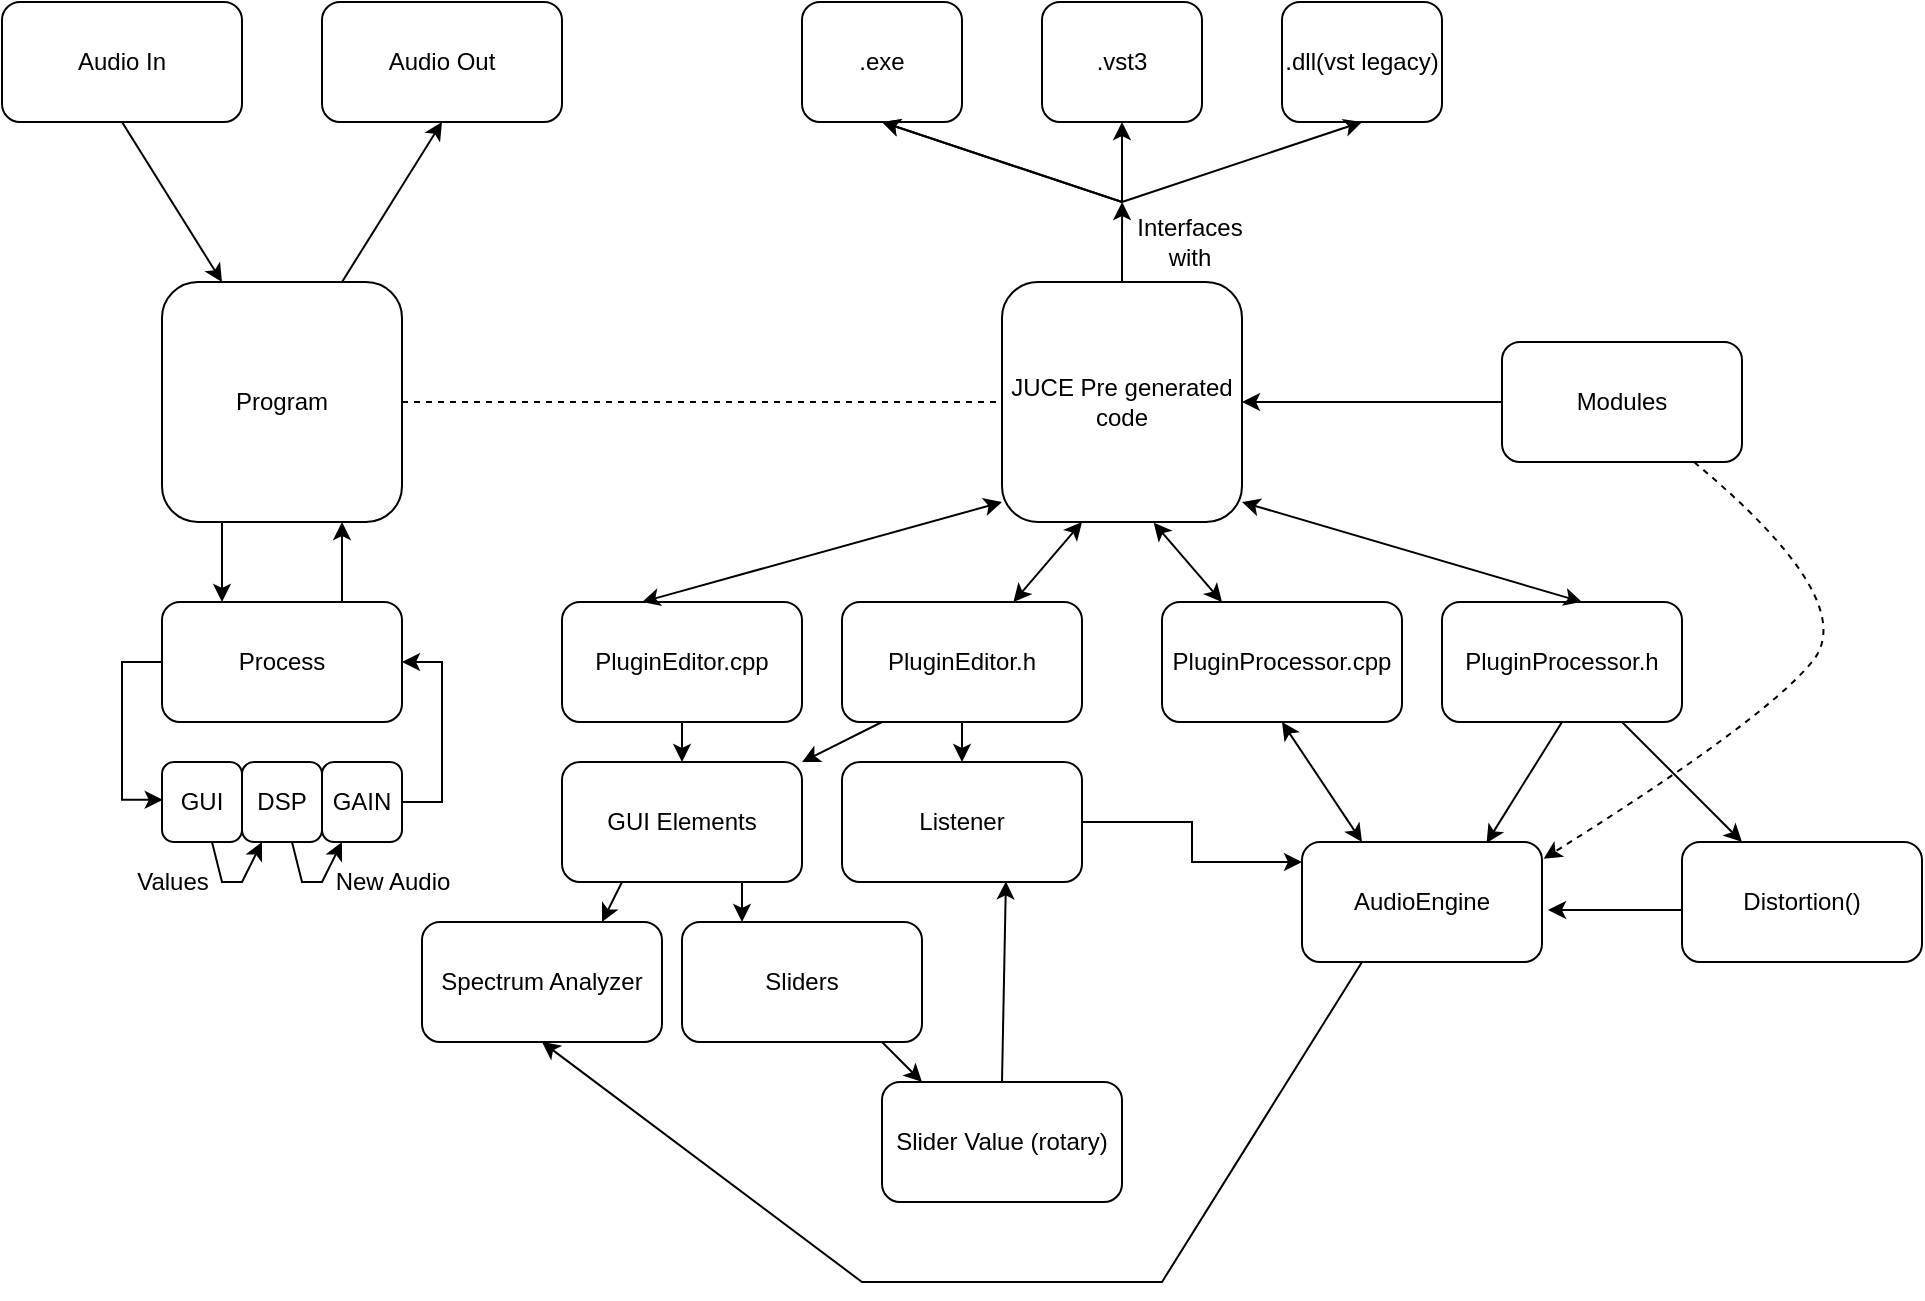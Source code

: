 <mxfile version="13.0.8" type="device"><diagram id="W4pxolpDENZYJJqFcHIR" name="Page-1"><mxGraphModel dx="3253" dy="1273" grid="1" gridSize="10" guides="1" tooltips="1" connect="1" arrows="1" fold="1" page="1" pageScale="1" pageWidth="827" pageHeight="1169" math="0" shadow="0"><root><mxCell id="0"/><mxCell id="1" parent="0"/><mxCell id="9UcnJIe-DT6MpemmIqUm-5" style="edgeStyle=orthogonalEdgeStyle;rounded=0;orthogonalLoop=1;jettySize=auto;html=1;exitX=0.5;exitY=0;exitDx=0;exitDy=0;" edge="1" parent="1" source="9UcnJIe-DT6MpemmIqUm-1"><mxGeometry relative="1" as="geometry"><mxPoint x="400.069" y="280" as="targetPoint"/></mxGeometry></mxCell><mxCell id="9UcnJIe-DT6MpemmIqUm-1" value="JUCE Pre generated code" style="rounded=1;whiteSpace=wrap;html=1;" vertex="1" parent="1"><mxGeometry x="340" y="320" width="120" height="120" as="geometry"/></mxCell><mxCell id="9UcnJIe-DT6MpemmIqUm-2" value=".exe" style="rounded=1;whiteSpace=wrap;html=1;" vertex="1" parent="1"><mxGeometry x="240" y="180" width="80" height="60" as="geometry"/></mxCell><mxCell id="9UcnJIe-DT6MpemmIqUm-3" value=".vst3" style="rounded=1;whiteSpace=wrap;html=1;" vertex="1" parent="1"><mxGeometry x="360" y="180" width="80" height="60" as="geometry"/></mxCell><mxCell id="9UcnJIe-DT6MpemmIqUm-4" value=".dll(vst legacy)" style="rounded=1;whiteSpace=wrap;html=1;" vertex="1" parent="1"><mxGeometry x="480" y="180" width="80" height="60" as="geometry"/></mxCell><mxCell id="9UcnJIe-DT6MpemmIqUm-6" value="" style="endArrow=classic;html=1;entryX=0.5;entryY=1;entryDx=0;entryDy=0;" edge="1" parent="1" target="9UcnJIe-DT6MpemmIqUm-2"><mxGeometry width="50" height="50" relative="1" as="geometry"><mxPoint x="400" y="280" as="sourcePoint"/><mxPoint x="420" y="230" as="targetPoint"/></mxGeometry></mxCell><mxCell id="9UcnJIe-DT6MpemmIqUm-7" value="" style="endArrow=classic;html=1;entryX=0.5;entryY=1;entryDx=0;entryDy=0;" edge="1" parent="1"><mxGeometry width="50" height="50" relative="1" as="geometry"><mxPoint x="400" y="280" as="sourcePoint"/><mxPoint x="280" y="240" as="targetPoint"/></mxGeometry></mxCell><mxCell id="9UcnJIe-DT6MpemmIqUm-8" value="" style="endArrow=classic;html=1;entryX=0.5;entryY=1;entryDx=0;entryDy=0;" edge="1" parent="1"><mxGeometry width="50" height="50" relative="1" as="geometry"><mxPoint x="400" y="280" as="sourcePoint"/><mxPoint x="400" y="240" as="targetPoint"/></mxGeometry></mxCell><mxCell id="9UcnJIe-DT6MpemmIqUm-9" value="" style="endArrow=classic;html=1;entryX=0.5;entryY=1;entryDx=0;entryDy=0;" edge="1" parent="1" target="9UcnJIe-DT6MpemmIqUm-4"><mxGeometry width="50" height="50" relative="1" as="geometry"><mxPoint x="400" y="280" as="sourcePoint"/><mxPoint x="410" y="240" as="targetPoint"/></mxGeometry></mxCell><mxCell id="9UcnJIe-DT6MpemmIqUm-10" value="Interfaces with" style="text;html=1;strokeColor=none;fillColor=none;align=center;verticalAlign=middle;whiteSpace=wrap;rounded=0;" vertex="1" parent="1"><mxGeometry x="414" y="290" width="40" height="20" as="geometry"/></mxCell><mxCell id="9UcnJIe-DT6MpemmIqUm-34" style="edgeStyle=orthogonalEdgeStyle;rounded=0;orthogonalLoop=1;jettySize=auto;html=1;exitX=0.5;exitY=1;exitDx=0;exitDy=0;entryX=0.5;entryY=0;entryDx=0;entryDy=0;" edge="1" parent="1" source="9UcnJIe-DT6MpemmIqUm-11" target="9UcnJIe-DT6MpemmIqUm-22"><mxGeometry relative="1" as="geometry"/></mxCell><mxCell id="9UcnJIe-DT6MpemmIqUm-11" value="PluginEditor.cpp" style="rounded=1;whiteSpace=wrap;html=1;" vertex="1" parent="1"><mxGeometry x="120" y="480" width="120" height="60" as="geometry"/></mxCell><mxCell id="9UcnJIe-DT6MpemmIqUm-13" value="PluginProcessor.cpp" style="rounded=1;whiteSpace=wrap;html=1;" vertex="1" parent="1"><mxGeometry x="420" y="480" width="120" height="60" as="geometry"/></mxCell><mxCell id="9UcnJIe-DT6MpemmIqUm-39" style="edgeStyle=orthogonalEdgeStyle;rounded=0;orthogonalLoop=1;jettySize=auto;html=1;exitX=0.5;exitY=1;exitDx=0;exitDy=0;entryX=0.5;entryY=0;entryDx=0;entryDy=0;" edge="1" parent="1" source="9UcnJIe-DT6MpemmIqUm-15" target="9UcnJIe-DT6MpemmIqUm-32"><mxGeometry relative="1" as="geometry"/></mxCell><mxCell id="9UcnJIe-DT6MpemmIqUm-15" value="PluginEditor.h" style="rounded=1;whiteSpace=wrap;html=1;" vertex="1" parent="1"><mxGeometry x="260" y="480" width="120" height="60" as="geometry"/></mxCell><mxCell id="9UcnJIe-DT6MpemmIqUm-16" value="PluginProcessor.h" style="rounded=1;whiteSpace=wrap;html=1;" vertex="1" parent="1"><mxGeometry x="560" y="480" width="120" height="60" as="geometry"/></mxCell><mxCell id="9UcnJIe-DT6MpemmIqUm-17" value="" style="endArrow=classic;startArrow=classic;html=1;entryX=0;entryY=0.917;entryDx=0;entryDy=0;entryPerimeter=0;" edge="1" parent="1" target="9UcnJIe-DT6MpemmIqUm-1"><mxGeometry width="50" height="50" relative="1" as="geometry"><mxPoint x="160" y="480" as="sourcePoint"/><mxPoint x="210" y="430" as="targetPoint"/></mxGeometry></mxCell><mxCell id="9UcnJIe-DT6MpemmIqUm-19" value="" style="endArrow=classic;startArrow=classic;html=1;entryX=0;entryY=0.917;entryDx=0;entryDy=0;entryPerimeter=0;" edge="1" parent="1" source="9UcnJIe-DT6MpemmIqUm-15"><mxGeometry width="50" height="50" relative="1" as="geometry"><mxPoint x="200" y="489.96" as="sourcePoint"/><mxPoint x="380.0" y="440.0" as="targetPoint"/></mxGeometry></mxCell><mxCell id="9UcnJIe-DT6MpemmIqUm-20" value="" style="endArrow=classic;startArrow=classic;html=1;exitX=0.25;exitY=0;exitDx=0;exitDy=0;entryX=0.632;entryY=1.003;entryDx=0;entryDy=0;entryPerimeter=0;" edge="1" parent="1" source="9UcnJIe-DT6MpemmIqUm-13" target="9UcnJIe-DT6MpemmIqUm-1"><mxGeometry width="50" height="50" relative="1" as="geometry"><mxPoint x="440.004" y="480" as="sourcePoint"/><mxPoint x="430" y="440" as="targetPoint"/></mxGeometry></mxCell><mxCell id="9UcnJIe-DT6MpemmIqUm-21" value="" style="endArrow=classic;startArrow=classic;html=1;entryX=1;entryY=0.917;entryDx=0;entryDy=0;entryPerimeter=0;" edge="1" parent="1" target="9UcnJIe-DT6MpemmIqUm-1"><mxGeometry width="50" height="50" relative="1" as="geometry"><mxPoint x="630" y="480" as="sourcePoint"/><mxPoint x="810" y="430.04" as="targetPoint"/></mxGeometry></mxCell><mxCell id="9UcnJIe-DT6MpemmIqUm-67" style="edgeStyle=none;rounded=0;orthogonalLoop=1;jettySize=auto;html=1;exitX=0.25;exitY=1;exitDx=0;exitDy=0;entryX=0.75;entryY=0;entryDx=0;entryDy=0;startArrow=none;startFill=0;" edge="1" parent="1" source="9UcnJIe-DT6MpemmIqUm-22" target="9UcnJIe-DT6MpemmIqUm-65"><mxGeometry relative="1" as="geometry"/></mxCell><mxCell id="9UcnJIe-DT6MpemmIqUm-22" value="&lt;div&gt;GUI Elements&lt;/div&gt;" style="rounded=1;whiteSpace=wrap;html=1;" vertex="1" parent="1"><mxGeometry x="120" y="560" width="120" height="60" as="geometry"/></mxCell><mxCell id="9UcnJIe-DT6MpemmIqUm-23" value="Modules" style="rounded=1;whiteSpace=wrap;html=1;" vertex="1" parent="1"><mxGeometry x="590" y="350" width="120" height="60" as="geometry"/></mxCell><mxCell id="9UcnJIe-DT6MpemmIqUm-25" value="" style="endArrow=classic;html=1;entryX=1;entryY=0.5;entryDx=0;entryDy=0;exitX=0;exitY=0.5;exitDx=0;exitDy=0;" edge="1" parent="1" source="9UcnJIe-DT6MpemmIqUm-23" target="9UcnJIe-DT6MpemmIqUm-1"><mxGeometry width="50" height="50" relative="1" as="geometry"><mxPoint x="540" y="405" as="sourcePoint"/><mxPoint x="590" y="355" as="targetPoint"/></mxGeometry></mxCell><mxCell id="9UcnJIe-DT6MpemmIqUm-26" value="Sliders" style="rounded=1;whiteSpace=wrap;html=1;" vertex="1" parent="1"><mxGeometry x="180" y="640" width="120" height="60" as="geometry"/></mxCell><mxCell id="9UcnJIe-DT6MpemmIqUm-27" value="Slider Value (rotary)" style="rounded=1;whiteSpace=wrap;html=1;" vertex="1" parent="1"><mxGeometry x="280" y="720" width="120" height="60" as="geometry"/></mxCell><mxCell id="9UcnJIe-DT6MpemmIqUm-28" value="" style="endArrow=classic;html=1;exitX=0.75;exitY=1;exitDx=0;exitDy=0;entryX=0.25;entryY=0;entryDx=0;entryDy=0;" edge="1" parent="1" source="9UcnJIe-DT6MpemmIqUm-22" target="9UcnJIe-DT6MpemmIqUm-26"><mxGeometry width="50" height="50" relative="1" as="geometry"><mxPoint x="460" y="700" as="sourcePoint"/><mxPoint x="510" y="650" as="targetPoint"/></mxGeometry></mxCell><mxCell id="9UcnJIe-DT6MpemmIqUm-31" value="" style="endArrow=classic;html=1;exitX=0.75;exitY=1;exitDx=0;exitDy=0;entryX=0.25;entryY=0;entryDx=0;entryDy=0;" edge="1" parent="1"><mxGeometry width="50" height="50" relative="1" as="geometry"><mxPoint x="280" y="700" as="sourcePoint"/><mxPoint x="300" y="720" as="targetPoint"/></mxGeometry></mxCell><mxCell id="9UcnJIe-DT6MpemmIqUm-49" style="edgeStyle=orthogonalEdgeStyle;rounded=0;orthogonalLoop=1;jettySize=auto;html=1;entryX=0;entryY=0.167;entryDx=0;entryDy=0;entryPerimeter=0;startArrow=none;startFill=0;" edge="1" parent="1" source="9UcnJIe-DT6MpemmIqUm-32" target="9UcnJIe-DT6MpemmIqUm-40"><mxGeometry relative="1" as="geometry"/></mxCell><mxCell id="9UcnJIe-DT6MpemmIqUm-32" value="Listener" style="rounded=1;whiteSpace=wrap;html=1;" vertex="1" parent="1"><mxGeometry x="260" y="560" width="120" height="60" as="geometry"/></mxCell><mxCell id="9UcnJIe-DT6MpemmIqUm-33" value="" style="endArrow=classic;html=1;exitX=0.5;exitY=0;exitDx=0;exitDy=0;entryX=0.683;entryY=0.995;entryDx=0;entryDy=0;entryPerimeter=0;" edge="1" parent="1" source="9UcnJIe-DT6MpemmIqUm-27" target="9UcnJIe-DT6MpemmIqUm-32"><mxGeometry width="50" height="50" relative="1" as="geometry"><mxPoint x="540" y="640" as="sourcePoint"/><mxPoint x="590" y="590" as="targetPoint"/></mxGeometry></mxCell><mxCell id="9UcnJIe-DT6MpemmIqUm-38" value="" style="endArrow=classic;html=1;exitX=0.75;exitY=1;exitDx=0;exitDy=0;entryX=1;entryY=0;entryDx=0;entryDy=0;" edge="1" parent="1" target="9UcnJIe-DT6MpemmIqUm-22"><mxGeometry width="50" height="50" relative="1" as="geometry"><mxPoint x="280" y="540" as="sourcePoint"/><mxPoint x="310" y="560" as="targetPoint"/></mxGeometry></mxCell><mxCell id="9UcnJIe-DT6MpemmIqUm-69" style="edgeStyle=none;rounded=0;orthogonalLoop=1;jettySize=auto;html=1;exitX=0.25;exitY=1;exitDx=0;exitDy=0;entryX=0.5;entryY=1;entryDx=0;entryDy=0;startArrow=none;startFill=0;" edge="1" parent="1" source="9UcnJIe-DT6MpemmIqUm-40" target="9UcnJIe-DT6MpemmIqUm-65"><mxGeometry relative="1" as="geometry"><Array as="points"><mxPoint x="420" y="820"/><mxPoint x="270" y="820"/></Array></mxGeometry></mxCell><mxCell id="9UcnJIe-DT6MpemmIqUm-40" value="AudioEngine" style="rounded=1;whiteSpace=wrap;html=1;" vertex="1" parent="1"><mxGeometry x="490" y="600" width="120" height="60" as="geometry"/></mxCell><mxCell id="9UcnJIe-DT6MpemmIqUm-41" value="" style="endArrow=classic;html=1;exitX=0.75;exitY=1;exitDx=0;exitDy=0;entryX=0.25;entryY=0;entryDx=0;entryDy=0;startArrow=classic;startFill=1;" edge="1" parent="1" target="9UcnJIe-DT6MpemmIqUm-40"><mxGeometry width="50" height="50" relative="1" as="geometry"><mxPoint x="480" y="540" as="sourcePoint"/><mxPoint x="510" y="560" as="targetPoint"/></mxGeometry></mxCell><mxCell id="9UcnJIe-DT6MpemmIqUm-42" value="" style="endArrow=classic;html=1;exitX=0.75;exitY=1;exitDx=0;exitDy=0;entryX=0.769;entryY=0.008;entryDx=0;entryDy=0;entryPerimeter=0;" edge="1" parent="1" target="9UcnJIe-DT6MpemmIqUm-40"><mxGeometry width="50" height="50" relative="1" as="geometry"><mxPoint x="620" y="540" as="sourcePoint"/><mxPoint x="650" y="560" as="targetPoint"/></mxGeometry></mxCell><mxCell id="9UcnJIe-DT6MpemmIqUm-45" style="edgeStyle=orthogonalEdgeStyle;rounded=0;orthogonalLoop=1;jettySize=auto;html=1;" edge="1" parent="1" source="9UcnJIe-DT6MpemmIqUm-43"><mxGeometry relative="1" as="geometry"><mxPoint x="613" y="634" as="targetPoint"/><Array as="points"><mxPoint x="660" y="634"/><mxPoint x="660" y="634"/></Array></mxGeometry></mxCell><mxCell id="9UcnJIe-DT6MpemmIqUm-43" value="Distortion()" style="rounded=1;whiteSpace=wrap;html=1;" vertex="1" parent="1"><mxGeometry x="680" y="600" width="120" height="60" as="geometry"/></mxCell><mxCell id="9UcnJIe-DT6MpemmIqUm-44" value="" style="endArrow=classic;html=1;exitX=0.75;exitY=1;exitDx=0;exitDy=0;entryX=0.25;entryY=0;entryDx=0;entryDy=0;" edge="1" parent="1" source="9UcnJIe-DT6MpemmIqUm-16" target="9UcnJIe-DT6MpemmIqUm-43"><mxGeometry width="50" height="50" relative="1" as="geometry"><mxPoint x="640" y="630" as="sourcePoint"/><mxPoint x="690" y="580" as="targetPoint"/></mxGeometry></mxCell><mxCell id="9UcnJIe-DT6MpemmIqUm-46" value="" style="curved=1;endArrow=classic;html=1;entryX=1.007;entryY=0.139;entryDx=0;entryDy=0;entryPerimeter=0;dashed=1;" edge="1" parent="1" source="9UcnJIe-DT6MpemmIqUm-23" target="9UcnJIe-DT6MpemmIqUm-40"><mxGeometry width="50" height="50" relative="1" as="geometry"><mxPoint x="710" y="490" as="sourcePoint"/><mxPoint x="760" y="440" as="targetPoint"/><Array as="points"><mxPoint x="770" y="480"/><mxPoint x="720" y="540"/></Array></mxGeometry></mxCell><mxCell id="9UcnJIe-DT6MpemmIqUm-60" style="edgeStyle=orthogonalEdgeStyle;rounded=0;orthogonalLoop=1;jettySize=auto;html=1;exitX=0.25;exitY=1;exitDx=0;exitDy=0;entryX=0.25;entryY=0;entryDx=0;entryDy=0;startArrow=none;startFill=0;" edge="1" parent="1" source="9UcnJIe-DT6MpemmIqUm-50" target="9UcnJIe-DT6MpemmIqUm-54"><mxGeometry relative="1" as="geometry"/></mxCell><mxCell id="9UcnJIe-DT6MpemmIqUm-63" style="rounded=0;orthogonalLoop=1;jettySize=auto;html=1;exitX=0.75;exitY=0;exitDx=0;exitDy=0;entryX=0.5;entryY=1;entryDx=0;entryDy=0;startArrow=none;startFill=0;" edge="1" parent="1" source="9UcnJIe-DT6MpemmIqUm-50" target="9UcnJIe-DT6MpemmIqUm-51"><mxGeometry relative="1" as="geometry"/></mxCell><mxCell id="9UcnJIe-DT6MpemmIqUm-50" value="Program" style="rounded=1;whiteSpace=wrap;html=1;" vertex="1" parent="1"><mxGeometry x="-80" y="320" width="120" height="120" as="geometry"/></mxCell><mxCell id="9UcnJIe-DT6MpemmIqUm-51" value="Audio Out" style="rounded=1;whiteSpace=wrap;html=1;" vertex="1" parent="1"><mxGeometry y="180" width="120" height="60" as="geometry"/></mxCell><mxCell id="9UcnJIe-DT6MpemmIqUm-62" style="rounded=0;orthogonalLoop=1;jettySize=auto;html=1;exitX=0.5;exitY=1;exitDx=0;exitDy=0;entryX=0.25;entryY=0;entryDx=0;entryDy=0;startArrow=none;startFill=0;" edge="1" parent="1" source="9UcnJIe-DT6MpemmIqUm-52" target="9UcnJIe-DT6MpemmIqUm-50"><mxGeometry relative="1" as="geometry"/></mxCell><mxCell id="9UcnJIe-DT6MpemmIqUm-52" value="Audio In" style="rounded=1;whiteSpace=wrap;html=1;" vertex="1" parent="1"><mxGeometry x="-160" y="180" width="120" height="60" as="geometry"/></mxCell><mxCell id="9UcnJIe-DT6MpemmIqUm-53" value="" style="endArrow=none;dashed=1;html=1;exitX=1;exitY=0.5;exitDx=0;exitDy=0;entryX=0;entryY=0.5;entryDx=0;entryDy=0;" edge="1" parent="1" source="9UcnJIe-DT6MpemmIqUm-50" target="9UcnJIe-DT6MpemmIqUm-1"><mxGeometry width="50" height="50" relative="1" as="geometry"><mxPoint x="260" y="450" as="sourcePoint"/><mxPoint x="310" y="400" as="targetPoint"/></mxGeometry></mxCell><mxCell id="9UcnJIe-DT6MpemmIqUm-58" style="edgeStyle=orthogonalEdgeStyle;rounded=0;orthogonalLoop=1;jettySize=auto;html=1;entryX=0.009;entryY=0.473;entryDx=0;entryDy=0;entryPerimeter=0;startArrow=none;startFill=0;" edge="1" parent="1" source="9UcnJIe-DT6MpemmIqUm-54" target="9UcnJIe-DT6MpemmIqUm-55"><mxGeometry relative="1" as="geometry"><Array as="points"><mxPoint x="-100" y="510"/><mxPoint x="-100" y="579"/></Array></mxGeometry></mxCell><mxCell id="9UcnJIe-DT6MpemmIqUm-61" style="edgeStyle=orthogonalEdgeStyle;rounded=0;orthogonalLoop=1;jettySize=auto;html=1;exitX=0.75;exitY=0;exitDx=0;exitDy=0;entryX=0.75;entryY=1;entryDx=0;entryDy=0;startArrow=none;startFill=0;" edge="1" parent="1" source="9UcnJIe-DT6MpemmIqUm-54" target="9UcnJIe-DT6MpemmIqUm-50"><mxGeometry relative="1" as="geometry"/></mxCell><mxCell id="9UcnJIe-DT6MpemmIqUm-54" value="Process" style="rounded=1;whiteSpace=wrap;html=1;" vertex="1" parent="1"><mxGeometry x="-80" y="480" width="120" height="60" as="geometry"/></mxCell><mxCell id="9UcnJIe-DT6MpemmIqUm-70" style="edgeStyle=none;rounded=0;orthogonalLoop=1;jettySize=auto;html=1;startArrow=none;startFill=0;entryX=0.25;entryY=1;entryDx=0;entryDy=0;" edge="1" parent="1" source="9UcnJIe-DT6MpemmIqUm-55" target="9UcnJIe-DT6MpemmIqUm-56"><mxGeometry relative="1" as="geometry"><mxPoint x="-40" y="620" as="targetPoint"/><Array as="points"><mxPoint x="-50" y="620"/><mxPoint x="-40" y="620"/></Array></mxGeometry></mxCell><mxCell id="9UcnJIe-DT6MpemmIqUm-55" value="GUI" style="rounded=1;whiteSpace=wrap;html=1;" vertex="1" parent="1"><mxGeometry x="-80" y="560" width="40" height="40" as="geometry"/></mxCell><mxCell id="9UcnJIe-DT6MpemmIqUm-72" style="edgeStyle=none;rounded=0;orthogonalLoop=1;jettySize=auto;html=1;startArrow=none;startFill=0;entryX=0.25;entryY=1;entryDx=0;entryDy=0;" edge="1" parent="1" source="9UcnJIe-DT6MpemmIqUm-56" target="9UcnJIe-DT6MpemmIqUm-57"><mxGeometry relative="1" as="geometry"><mxPoint x="10" y="640" as="targetPoint"/><Array as="points"><mxPoint x="-10" y="620"/><mxPoint y="620"/></Array></mxGeometry></mxCell><mxCell id="9UcnJIe-DT6MpemmIqUm-56" value="DSP" style="rounded=1;whiteSpace=wrap;html=1;" vertex="1" parent="1"><mxGeometry x="-40" y="560" width="40" height="40" as="geometry"/></mxCell><mxCell id="9UcnJIe-DT6MpemmIqUm-59" style="edgeStyle=orthogonalEdgeStyle;rounded=0;orthogonalLoop=1;jettySize=auto;html=1;entryX=1;entryY=0.5;entryDx=0;entryDy=0;startArrow=none;startFill=0;" edge="1" parent="1" source="9UcnJIe-DT6MpemmIqUm-57" target="9UcnJIe-DT6MpemmIqUm-54"><mxGeometry relative="1" as="geometry"><Array as="points"><mxPoint x="60" y="580"/><mxPoint x="60" y="510"/></Array></mxGeometry></mxCell><mxCell id="9UcnJIe-DT6MpemmIqUm-57" value="GAIN" style="rounded=1;whiteSpace=wrap;html=1;" vertex="1" parent="1"><mxGeometry y="560" width="40" height="40" as="geometry"/></mxCell><mxCell id="9UcnJIe-DT6MpemmIqUm-65" value="Spectrum Analyzer" style="rounded=1;whiteSpace=wrap;html=1;" vertex="1" parent="1"><mxGeometry x="50" y="640" width="120" height="60" as="geometry"/></mxCell><mxCell id="9UcnJIe-DT6MpemmIqUm-71" value="Values" style="text;html=1;align=center;verticalAlign=middle;resizable=0;points=[];autosize=1;" vertex="1" parent="1"><mxGeometry x="-100" y="610" width="50" height="20" as="geometry"/></mxCell><mxCell id="9UcnJIe-DT6MpemmIqUm-73" value="New Audio" style="text;html=1;align=center;verticalAlign=middle;resizable=0;points=[];autosize=1;" vertex="1" parent="1"><mxGeometry y="610" width="70" height="20" as="geometry"/></mxCell></root></mxGraphModel></diagram></mxfile>